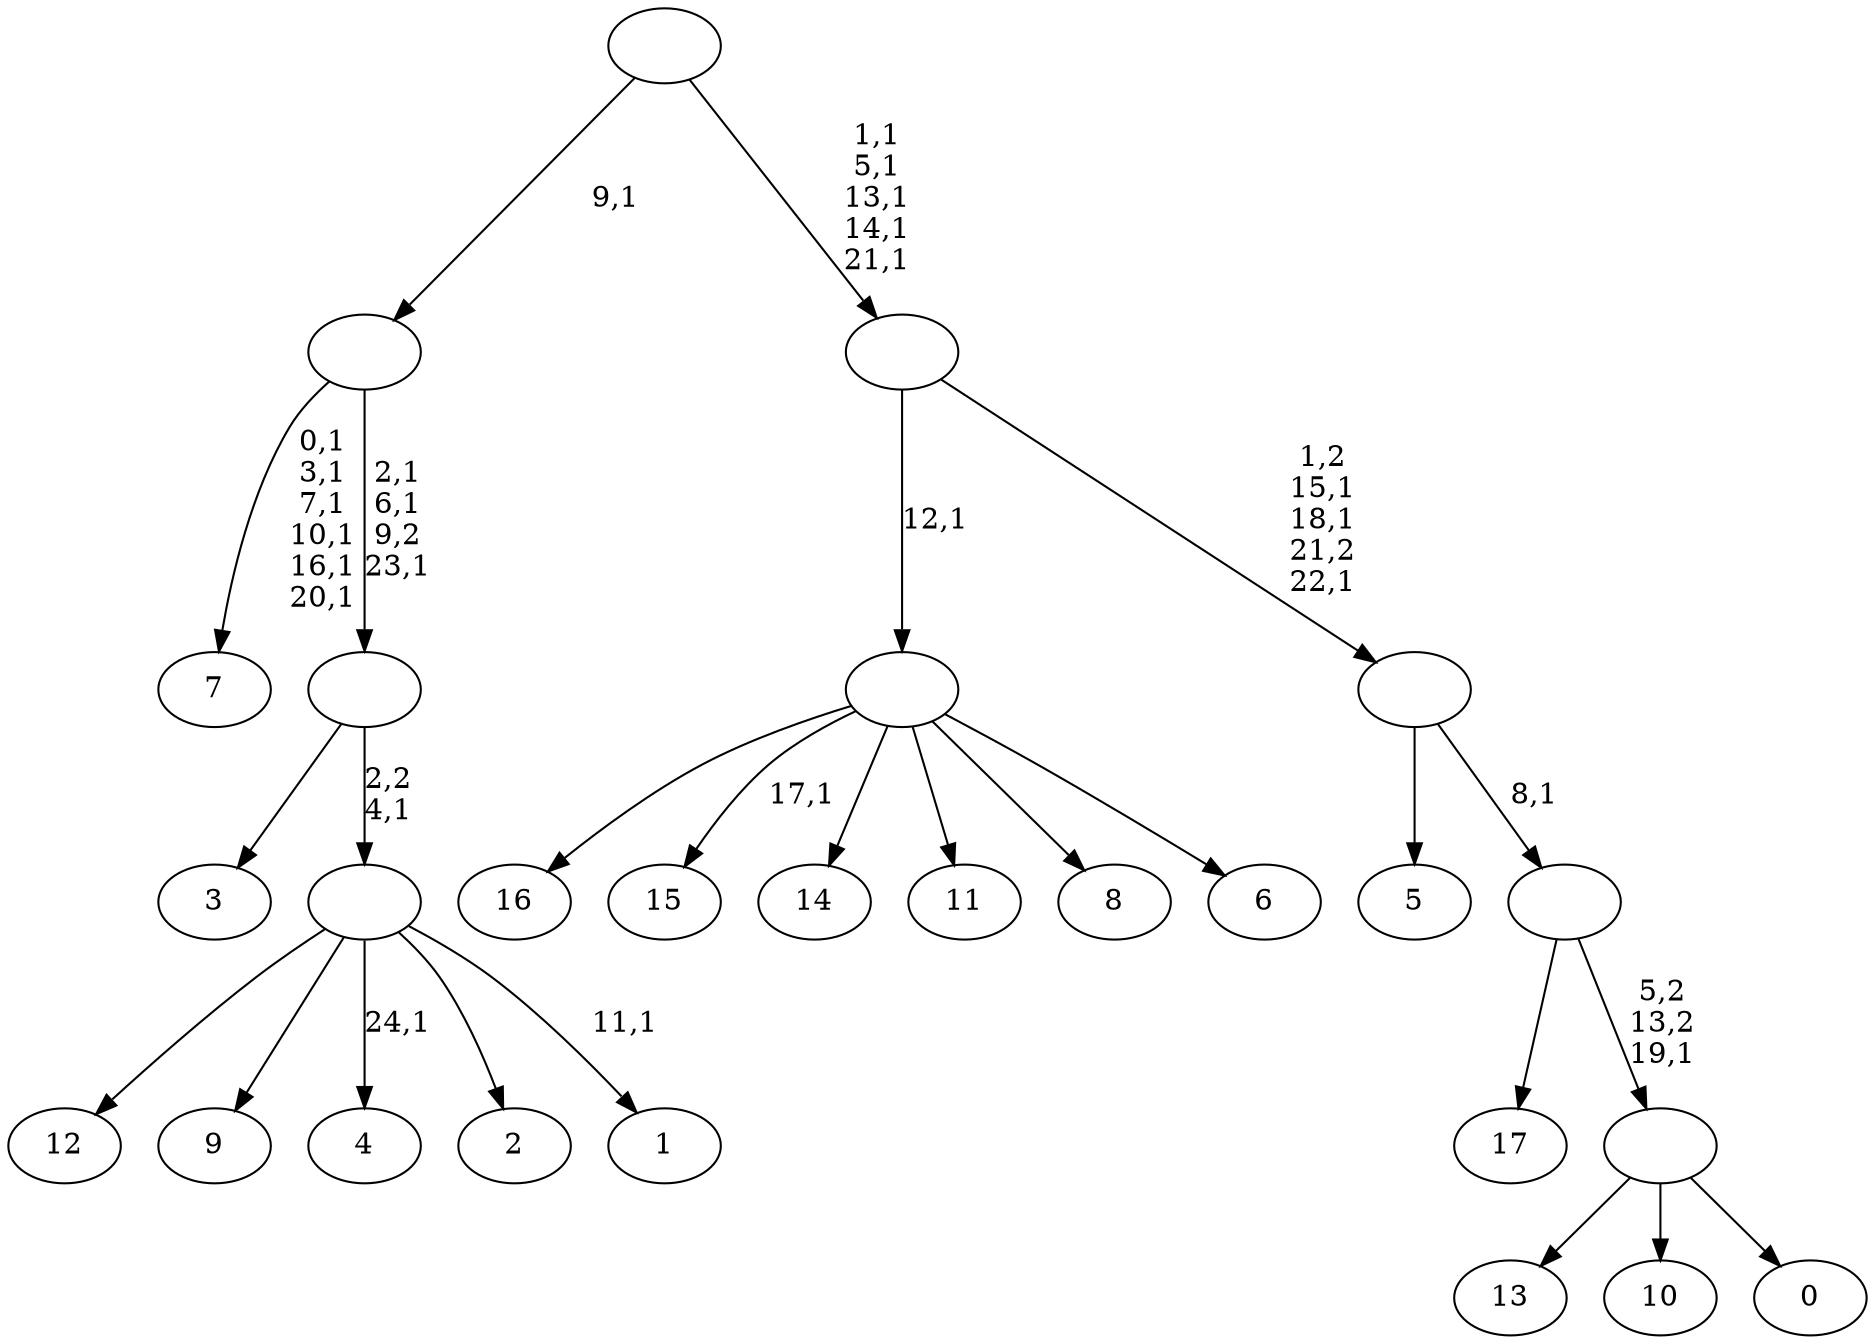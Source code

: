 digraph T {
	43 [label="17"]
	42 [label="16"]
	41 [label="15"]
	39 [label="14"]
	38 [label="13"]
	37 [label="12"]
	36 [label="11"]
	35 [label="10"]
	34 [label="9"]
	33 [label="8"]
	32 [label="7"]
	25 [label="6"]
	24 [label=""]
	23 [label="5"]
	22 [label="4"]
	20 [label="3"]
	19 [label="2"]
	18 [label="1"]
	16 [label=""]
	15 [label=""]
	12 [label=""]
	11 [label="0"]
	10 [label=""]
	9 [label=""]
	8 [label=""]
	5 [label=""]
	0 [label=""]
	24 -> 41 [label="17,1"]
	24 -> 42 [label=""]
	24 -> 39 [label=""]
	24 -> 36 [label=""]
	24 -> 33 [label=""]
	24 -> 25 [label=""]
	16 -> 18 [label="11,1"]
	16 -> 22 [label="24,1"]
	16 -> 37 [label=""]
	16 -> 34 [label=""]
	16 -> 19 [label=""]
	15 -> 20 [label=""]
	15 -> 16 [label="2,2\n4,1"]
	12 -> 15 [label="2,1\n6,1\n9,2\n23,1"]
	12 -> 32 [label="0,1\n3,1\n7,1\n10,1\n16,1\n20,1"]
	10 -> 38 [label=""]
	10 -> 35 [label=""]
	10 -> 11 [label=""]
	9 -> 43 [label=""]
	9 -> 10 [label="5,2\n13,2\n19,1"]
	8 -> 23 [label=""]
	8 -> 9 [label="8,1"]
	5 -> 8 [label="1,2\n15,1\n18,1\n21,2\n22,1"]
	5 -> 24 [label="12,1"]
	0 -> 5 [label="1,1\n5,1\n13,1\n14,1\n21,1"]
	0 -> 12 [label="9,1"]
}
